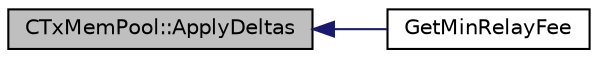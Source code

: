 digraph "CTxMemPool::ApplyDeltas"
{
  edge [fontname="Helvetica",fontsize="10",labelfontname="Helvetica",labelfontsize="10"];
  node [fontname="Helvetica",fontsize="10",shape=record];
  rankdir="LR";
  Node17 [label="CTxMemPool::ApplyDeltas",height=0.2,width=0.4,color="black", fillcolor="grey75", style="filled", fontcolor="black"];
  Node17 -> Node18 [dir="back",color="midnightblue",fontsize="10",style="solid",fontname="Helvetica"];
  Node18 [label="GetMinRelayFee",height=0.2,width=0.4,color="black", fillcolor="white", style="filled",URL="$main_8h.html#a8d0d9b7e0d58d01f65b2d1f8babcb3da"];
}
